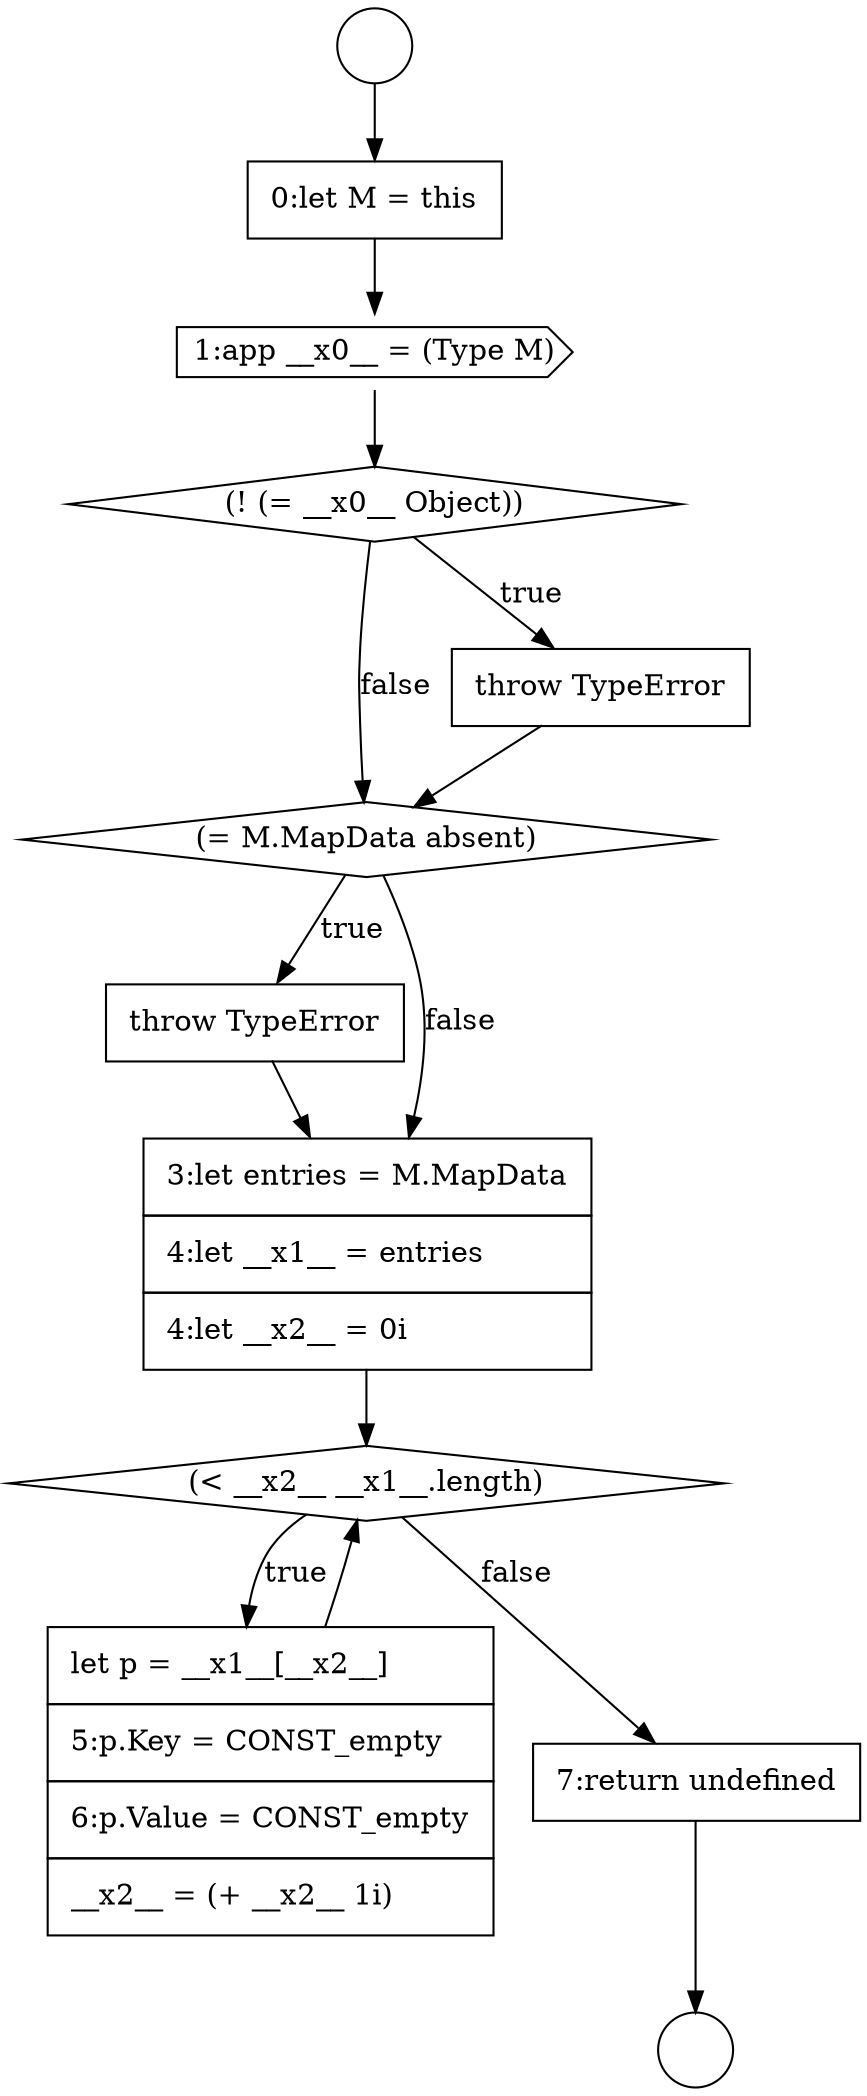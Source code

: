digraph {
  node14790 [shape=cds, label=<<font color="black">1:app __x0__ = (Type M)</font>> color="black" fillcolor="white" style=filled]
  node14793 [shape=diamond, label=<<font color="black">(= M.MapData absent)</font>> color="black" fillcolor="white" style=filled]
  node14798 [shape=none, margin=0, label=<<font color="black">
    <table border="0" cellborder="1" cellspacing="0" cellpadding="10">
      <tr><td align="left">7:return undefined</td></tr>
    </table>
  </font>> color="black" fillcolor="white" style=filled]
  node14789 [shape=none, margin=0, label=<<font color="black">
    <table border="0" cellborder="1" cellspacing="0" cellpadding="10">
      <tr><td align="left">0:let M = this</td></tr>
    </table>
  </font>> color="black" fillcolor="white" style=filled]
  node14794 [shape=none, margin=0, label=<<font color="black">
    <table border="0" cellborder="1" cellspacing="0" cellpadding="10">
      <tr><td align="left">throw TypeError</td></tr>
    </table>
  </font>> color="black" fillcolor="white" style=filled]
  node14792 [shape=none, margin=0, label=<<font color="black">
    <table border="0" cellborder="1" cellspacing="0" cellpadding="10">
      <tr><td align="left">throw TypeError</td></tr>
    </table>
  </font>> color="black" fillcolor="white" style=filled]
  node14788 [shape=circle label=" " color="black" fillcolor="white" style=filled]
  node14795 [shape=none, margin=0, label=<<font color="black">
    <table border="0" cellborder="1" cellspacing="0" cellpadding="10">
      <tr><td align="left">3:let entries = M.MapData</td></tr>
      <tr><td align="left">4:let __x1__ = entries</td></tr>
      <tr><td align="left">4:let __x2__ = 0i</td></tr>
    </table>
  </font>> color="black" fillcolor="white" style=filled]
  node14791 [shape=diamond, label=<<font color="black">(! (= __x0__ Object))</font>> color="black" fillcolor="white" style=filled]
  node14787 [shape=circle label=" " color="black" fillcolor="white" style=filled]
  node14797 [shape=none, margin=0, label=<<font color="black">
    <table border="0" cellborder="1" cellspacing="0" cellpadding="10">
      <tr><td align="left">let p = __x1__[__x2__]</td></tr>
      <tr><td align="left">5:p.Key = CONST_empty</td></tr>
      <tr><td align="left">6:p.Value = CONST_empty</td></tr>
      <tr><td align="left">__x2__ = (+ __x2__ 1i)</td></tr>
    </table>
  </font>> color="black" fillcolor="white" style=filled]
  node14796 [shape=diamond, label=<<font color="black">(&lt; __x2__ __x1__.length)</font>> color="black" fillcolor="white" style=filled]
  node14794 -> node14795 [ color="black"]
  node14797 -> node14796 [ color="black"]
  node14792 -> node14793 [ color="black"]
  node14798 -> node14788 [ color="black"]
  node14787 -> node14789 [ color="black"]
  node14795 -> node14796 [ color="black"]
  node14790 -> node14791 [ color="black"]
  node14796 -> node14797 [label=<<font color="black">true</font>> color="black"]
  node14796 -> node14798 [label=<<font color="black">false</font>> color="black"]
  node14789 -> node14790 [ color="black"]
  node14791 -> node14792 [label=<<font color="black">true</font>> color="black"]
  node14791 -> node14793 [label=<<font color="black">false</font>> color="black"]
  node14793 -> node14794 [label=<<font color="black">true</font>> color="black"]
  node14793 -> node14795 [label=<<font color="black">false</font>> color="black"]
}
